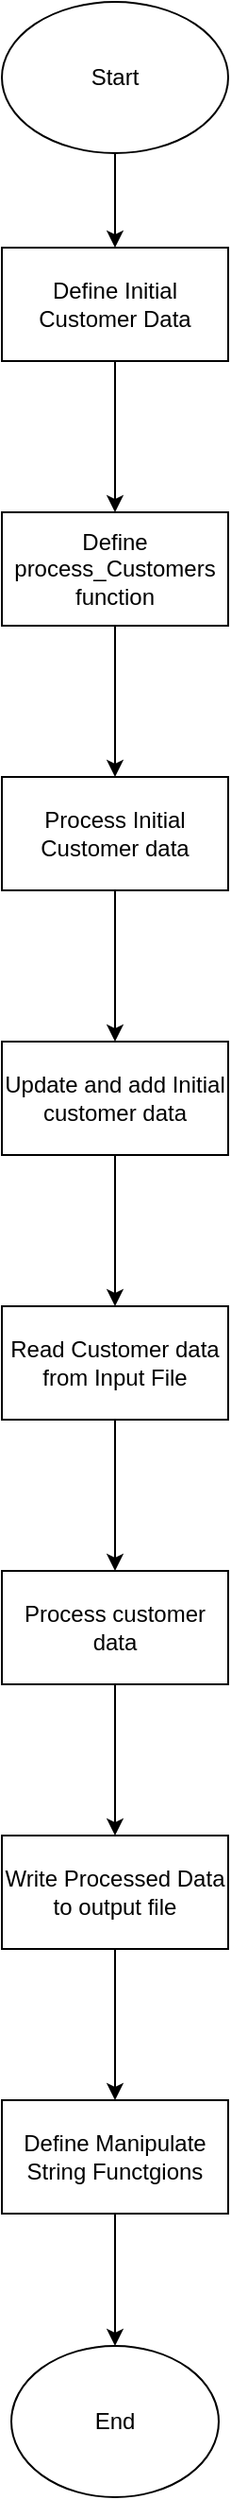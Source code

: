 <mxfile version="23.1.3" type="github">
  <diagram id="C5RBs43oDa-KdzZeNtuy" name="Page-1">
    <mxGraphModel dx="1674" dy="793" grid="1" gridSize="10" guides="1" tooltips="1" connect="1" arrows="1" fold="1" page="1" pageScale="1" pageWidth="827" pageHeight="1169" math="0" shadow="0">
      <root>
        <mxCell id="WIyWlLk6GJQsqaUBKTNV-0" />
        <mxCell id="WIyWlLk6GJQsqaUBKTNV-1" parent="WIyWlLk6GJQsqaUBKTNV-0" />
        <mxCell id="U-G2DfCZNgICyu_wtQi4-2" value="" style="edgeStyle=orthogonalEdgeStyle;rounded=0;orthogonalLoop=1;jettySize=auto;html=1;" edge="1" parent="WIyWlLk6GJQsqaUBKTNV-1" source="U-G2DfCZNgICyu_wtQi4-0" target="U-G2DfCZNgICyu_wtQi4-1">
          <mxGeometry relative="1" as="geometry" />
        </mxCell>
        <mxCell id="U-G2DfCZNgICyu_wtQi4-0" value="Start" style="ellipse;whiteSpace=wrap;html=1;" vertex="1" parent="WIyWlLk6GJQsqaUBKTNV-1">
          <mxGeometry x="270" y="40" width="120" height="80" as="geometry" />
        </mxCell>
        <mxCell id="U-G2DfCZNgICyu_wtQi4-4" value="" style="edgeStyle=orthogonalEdgeStyle;rounded=0;orthogonalLoop=1;jettySize=auto;html=1;" edge="1" parent="WIyWlLk6GJQsqaUBKTNV-1" source="U-G2DfCZNgICyu_wtQi4-1" target="U-G2DfCZNgICyu_wtQi4-3">
          <mxGeometry relative="1" as="geometry" />
        </mxCell>
        <mxCell id="U-G2DfCZNgICyu_wtQi4-1" value="Define Initial Customer Data" style="whiteSpace=wrap;html=1;" vertex="1" parent="WIyWlLk6GJQsqaUBKTNV-1">
          <mxGeometry x="270" y="170" width="120" height="60" as="geometry" />
        </mxCell>
        <mxCell id="U-G2DfCZNgICyu_wtQi4-6" value="" style="edgeStyle=orthogonalEdgeStyle;rounded=0;orthogonalLoop=1;jettySize=auto;html=1;" edge="1" parent="WIyWlLk6GJQsqaUBKTNV-1" source="U-G2DfCZNgICyu_wtQi4-3" target="U-G2DfCZNgICyu_wtQi4-5">
          <mxGeometry relative="1" as="geometry" />
        </mxCell>
        <mxCell id="U-G2DfCZNgICyu_wtQi4-3" value="Define process_Customers function" style="whiteSpace=wrap;html=1;" vertex="1" parent="WIyWlLk6GJQsqaUBKTNV-1">
          <mxGeometry x="270" y="310" width="120" height="60" as="geometry" />
        </mxCell>
        <mxCell id="U-G2DfCZNgICyu_wtQi4-8" value="" style="edgeStyle=orthogonalEdgeStyle;rounded=0;orthogonalLoop=1;jettySize=auto;html=1;" edge="1" parent="WIyWlLk6GJQsqaUBKTNV-1" source="U-G2DfCZNgICyu_wtQi4-5" target="U-G2DfCZNgICyu_wtQi4-7">
          <mxGeometry relative="1" as="geometry" />
        </mxCell>
        <mxCell id="U-G2DfCZNgICyu_wtQi4-5" value="Process Initial Customer data" style="whiteSpace=wrap;html=1;" vertex="1" parent="WIyWlLk6GJQsqaUBKTNV-1">
          <mxGeometry x="270" y="450" width="120" height="60" as="geometry" />
        </mxCell>
        <mxCell id="U-G2DfCZNgICyu_wtQi4-10" value="" style="edgeStyle=orthogonalEdgeStyle;rounded=0;orthogonalLoop=1;jettySize=auto;html=1;" edge="1" parent="WIyWlLk6GJQsqaUBKTNV-1" source="U-G2DfCZNgICyu_wtQi4-7" target="U-G2DfCZNgICyu_wtQi4-9">
          <mxGeometry relative="1" as="geometry" />
        </mxCell>
        <mxCell id="U-G2DfCZNgICyu_wtQi4-7" value="Update and add Initial customer data" style="whiteSpace=wrap;html=1;" vertex="1" parent="WIyWlLk6GJQsqaUBKTNV-1">
          <mxGeometry x="270" y="590" width="120" height="60" as="geometry" />
        </mxCell>
        <mxCell id="U-G2DfCZNgICyu_wtQi4-12" value="" style="edgeStyle=orthogonalEdgeStyle;rounded=0;orthogonalLoop=1;jettySize=auto;html=1;" edge="1" parent="WIyWlLk6GJQsqaUBKTNV-1" source="U-G2DfCZNgICyu_wtQi4-9" target="U-G2DfCZNgICyu_wtQi4-11">
          <mxGeometry relative="1" as="geometry" />
        </mxCell>
        <mxCell id="U-G2DfCZNgICyu_wtQi4-9" value="Read Customer data from Input File" style="whiteSpace=wrap;html=1;" vertex="1" parent="WIyWlLk6GJQsqaUBKTNV-1">
          <mxGeometry x="270" y="730" width="120" height="60" as="geometry" />
        </mxCell>
        <mxCell id="U-G2DfCZNgICyu_wtQi4-14" value="" style="edgeStyle=orthogonalEdgeStyle;rounded=0;orthogonalLoop=1;jettySize=auto;html=1;" edge="1" parent="WIyWlLk6GJQsqaUBKTNV-1" source="U-G2DfCZNgICyu_wtQi4-11" target="U-G2DfCZNgICyu_wtQi4-13">
          <mxGeometry relative="1" as="geometry" />
        </mxCell>
        <mxCell id="U-G2DfCZNgICyu_wtQi4-11" value="Process customer data" style="whiteSpace=wrap;html=1;" vertex="1" parent="WIyWlLk6GJQsqaUBKTNV-1">
          <mxGeometry x="270" y="870" width="120" height="60" as="geometry" />
        </mxCell>
        <mxCell id="U-G2DfCZNgICyu_wtQi4-16" value="" style="edgeStyle=orthogonalEdgeStyle;rounded=0;orthogonalLoop=1;jettySize=auto;html=1;" edge="1" parent="WIyWlLk6GJQsqaUBKTNV-1" source="U-G2DfCZNgICyu_wtQi4-13" target="U-G2DfCZNgICyu_wtQi4-15">
          <mxGeometry relative="1" as="geometry" />
        </mxCell>
        <mxCell id="U-G2DfCZNgICyu_wtQi4-13" value="Write Processed Data to output file" style="whiteSpace=wrap;html=1;" vertex="1" parent="WIyWlLk6GJQsqaUBKTNV-1">
          <mxGeometry x="270" y="1010" width="120" height="60" as="geometry" />
        </mxCell>
        <mxCell id="U-G2DfCZNgICyu_wtQi4-18" value="" style="edgeStyle=orthogonalEdgeStyle;rounded=0;orthogonalLoop=1;jettySize=auto;html=1;" edge="1" parent="WIyWlLk6GJQsqaUBKTNV-1" source="U-G2DfCZNgICyu_wtQi4-15" target="U-G2DfCZNgICyu_wtQi4-17">
          <mxGeometry relative="1" as="geometry" />
        </mxCell>
        <mxCell id="U-G2DfCZNgICyu_wtQi4-15" value="Define Manipulate String Functgions" style="whiteSpace=wrap;html=1;" vertex="1" parent="WIyWlLk6GJQsqaUBKTNV-1">
          <mxGeometry x="270" y="1150" width="120" height="60" as="geometry" />
        </mxCell>
        <mxCell id="U-G2DfCZNgICyu_wtQi4-17" value="End" style="ellipse;whiteSpace=wrap;html=1;" vertex="1" parent="WIyWlLk6GJQsqaUBKTNV-1">
          <mxGeometry x="275" y="1280" width="110" height="80" as="geometry" />
        </mxCell>
      </root>
    </mxGraphModel>
  </diagram>
</mxfile>
